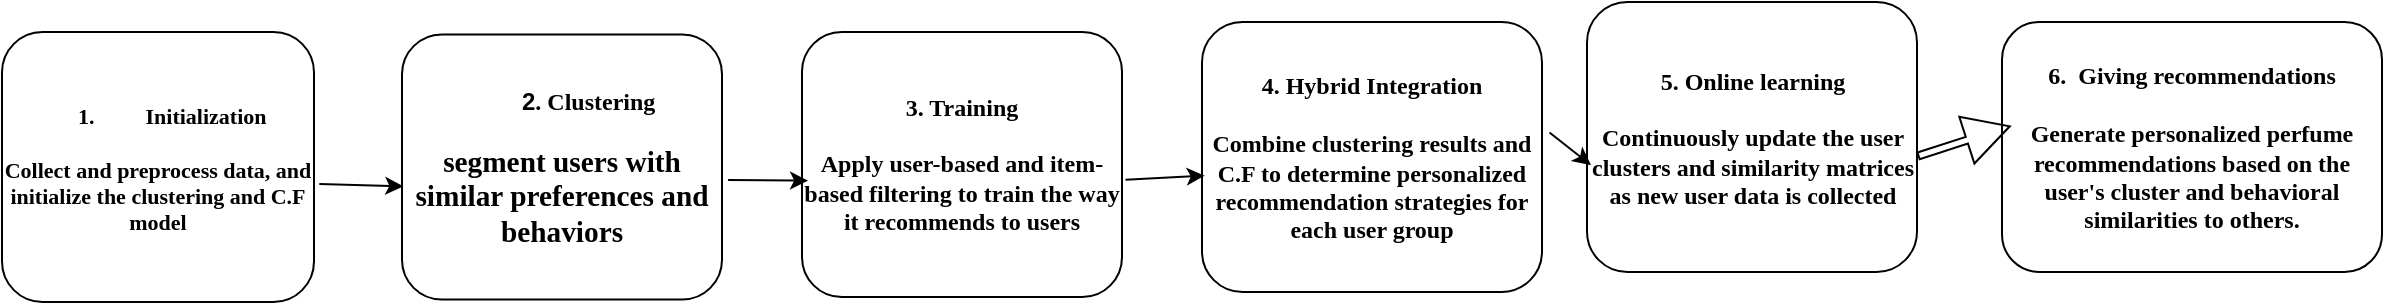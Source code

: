 <mxfile version="26.2.15">
  <diagram name="Trang-1" id="6aLWq1HK-mUqnJQd8z5S">
    <mxGraphModel dx="1678" dy="875" grid="1" gridSize="10" guides="1" tooltips="1" connect="1" arrows="1" fold="1" page="1" pageScale="1" pageWidth="827" pageHeight="1169" math="0" shadow="0">
      <root>
        <mxCell id="0" />
        <mxCell id="1" parent="0" />
        <mxCell id="PBuc0an2zfsc_Rn7re1Y-2" value="&lt;span id=&quot;docs-internal-guid-ec489c87-7fff-a89d-b190-7d89542970eb&quot;&gt;&lt;font face=&quot;Comic Sans MS&quot; style=&quot;color: light-dark(rgb(0, 0, 0), rgb(255, 255, 255)); font-size: 11px;&quot;&gt;&lt;ol style=&quot;margin-top: 0px; margin-bottom: 0px; padding-inline-start: 48px;&quot;&gt;&lt;li aria-level=&quot;1&quot; style=&quot;list-style-type: decimal; background-color: transparent; font-weight: 700; font-variant-numeric: normal; font-variant-east-asian: normal; font-variant-alternates: normal; font-variant-position: normal; font-variant-emoji: normal; vertical-align: baseline; white-space-collapse: preserve;&quot; dir=&quot;ltr&quot;&gt;&lt;p role=&quot;presentation&quot; style=&quot;line-height: 1.38; margin-top: 0pt; margin-bottom: 0pt;&quot; dir=&quot;ltr&quot;&gt;Initialization&lt;/p&gt;&lt;/li&gt;&lt;/ol&gt;&lt;div&gt;&lt;span style=&quot;white-space-collapse: preserve;&quot;&gt;&lt;b&gt;&lt;br&gt;&lt;/b&gt;&lt;/span&gt;&lt;/div&gt;&lt;div style=&quot;&quot;&gt;&lt;span style=&quot;white-space-collapse: preserve;&quot;&gt;&lt;b style=&quot;&quot;&gt;Collect and preprocess data, and initialize the clustering and C.F model&lt;/b&gt;&lt;/span&gt;&lt;/div&gt;&lt;/font&gt;&lt;/span&gt;" style="rounded=1;whiteSpace=wrap;html=1;" vertex="1" parent="1">
          <mxGeometry x="350" y="380" width="156" height="135" as="geometry" />
        </mxCell>
        <mxCell id="PBuc0an2zfsc_Rn7re1Y-9" value="&lt;b&gt;&lt;span style=&quot;white-space: pre;&quot;&gt;&#x9;&lt;/span&gt;2&lt;font face=&quot;Comic Sans MS&quot;&gt;. Clustering&lt;/font&gt;&lt;/b&gt;&lt;div&gt;&lt;font face=&quot;Comic Sans MS&quot;&gt;&lt;b&gt;&lt;br&gt;&lt;/b&gt;&lt;/font&gt;&lt;/div&gt;&lt;div&gt;&lt;span id=&quot;docs-internal-guid-9cac1d9a-7fff-763e-b922-73c1cda98487&quot;&gt;&lt;span style=&quot;font-size: 11pt; color: rgb(0, 0, 0); background-color: transparent; font-variant-numeric: normal; font-variant-east-asian: normal; font-variant-alternates: normal; font-variant-position: normal; font-variant-emoji: normal; vertical-align: baseline; white-space-collapse: preserve;&quot;&gt;&lt;font face=&quot;Comic Sans MS&quot;&gt;&lt;b&gt;segment users with similar preferences and behaviors&lt;/b&gt;&lt;/font&gt;&lt;/span&gt;&lt;/span&gt;&lt;/div&gt;" style="rounded=1;whiteSpace=wrap;html=1;" vertex="1" parent="1">
          <mxGeometry x="550" y="381.25" width="160" height="132.5" as="geometry" />
        </mxCell>
        <mxCell id="PBuc0an2zfsc_Rn7re1Y-10" value="&lt;font face=&quot;Comic Sans MS&quot;&gt;&lt;b&gt;3. Training&lt;/b&gt;&lt;/font&gt;&lt;div&gt;&lt;font face=&quot;Comic Sans MS&quot;&gt;&lt;b&gt;&lt;br&gt;&lt;/b&gt;&lt;/font&gt;&lt;/div&gt;&lt;div&gt;&lt;font face=&quot;Comic Sans MS&quot;&gt;&lt;b&gt;Apply user-based and item-based filtering to train the way it recommends to users&lt;/b&gt;&lt;/font&gt;&lt;/div&gt;" style="rounded=1;whiteSpace=wrap;html=1;" vertex="1" parent="1">
          <mxGeometry x="750" y="380" width="160" height="132.5" as="geometry" />
        </mxCell>
        <mxCell id="PBuc0an2zfsc_Rn7re1Y-11" value="&lt;font face=&quot;Comic Sans MS&quot;&gt;&lt;b&gt;4. Hybrid Integration&lt;/b&gt;&lt;/font&gt;&lt;div&gt;&lt;font face=&quot;Comic Sans MS&quot;&gt;&lt;b&gt;&lt;br&gt;&lt;/b&gt;&lt;/font&gt;&lt;/div&gt;&lt;div&gt;&lt;font face=&quot;Comic Sans MS&quot;&gt;&lt;b&gt;Combine clustering results and C.F to determine&amp;nbsp;&lt;span style=&quot;background-color: transparent; color: light-dark(rgb(0, 0, 0), rgb(255, 255, 255));&quot;&gt;personalized recommendation strategies for each user group&lt;/span&gt;&lt;/b&gt;&lt;/font&gt;&lt;/div&gt;" style="rounded=1;whiteSpace=wrap;html=1;" vertex="1" parent="1">
          <mxGeometry x="950" y="375" width="170" height="135" as="geometry" />
        </mxCell>
        <mxCell id="PBuc0an2zfsc_Rn7re1Y-12" value="&lt;font face=&quot;Comic Sans MS&quot;&gt;&lt;b&gt;5. Online learning&lt;/b&gt;&lt;/font&gt;&lt;div&gt;&lt;font face=&quot;Comic Sans MS&quot;&gt;&lt;b&gt;&lt;br&gt;&lt;/b&gt;&lt;/font&gt;&lt;/div&gt;&lt;div&gt;&lt;font face=&quot;Comic Sans MS&quot;&gt;&lt;b&gt;Continuously update the user clusters and similarity matrices as new user data is collected&lt;/b&gt;&lt;/font&gt;&lt;/div&gt;" style="rounded=1;whiteSpace=wrap;html=1;" vertex="1" parent="1">
          <mxGeometry x="1142.5" y="365" width="165" height="135" as="geometry" />
        </mxCell>
        <mxCell id="PBuc0an2zfsc_Rn7re1Y-13" value="&lt;font face=&quot;Comic Sans MS&quot;&gt;&lt;b&gt;6.&amp;nbsp; Giving recommendations&lt;/b&gt;&lt;/font&gt;&lt;div&gt;&lt;font face=&quot;Comic Sans MS&quot;&gt;&lt;b&gt;&lt;br&gt;&lt;/b&gt;&lt;/font&gt;&lt;/div&gt;&lt;div&gt;&lt;font face=&quot;Comic Sans MS&quot;&gt;&lt;b&gt;Generate personalized perfume recommendations based on the user&#39;s cluster and behavioral similarities to others.&lt;/b&gt;&lt;/font&gt;&lt;/div&gt;" style="rounded=1;whiteSpace=wrap;html=1;" vertex="1" parent="1">
          <mxGeometry x="1350" y="375" width="190" height="125" as="geometry" />
        </mxCell>
        <mxCell id="PBuc0an2zfsc_Rn7re1Y-15" value="" style="endArrow=classic;html=1;rounded=0;exitX=1.017;exitY=0.563;exitDx=0;exitDy=0;exitPerimeter=0;entryX=0.004;entryY=0.573;entryDx=0;entryDy=0;entryPerimeter=0;" edge="1" parent="1" source="PBuc0an2zfsc_Rn7re1Y-2" target="PBuc0an2zfsc_Rn7re1Y-9">
          <mxGeometry width="50" height="50" relative="1" as="geometry">
            <mxPoint x="590" y="550" as="sourcePoint" />
            <mxPoint x="640" y="500" as="targetPoint" />
          </mxGeometry>
        </mxCell>
        <mxCell id="PBuc0an2zfsc_Rn7re1Y-16" value="" style="endArrow=classic;html=1;rounded=0;exitX=1.019;exitY=0.549;exitDx=0;exitDy=0;exitPerimeter=0;entryX=0.019;entryY=0.561;entryDx=0;entryDy=0;entryPerimeter=0;" edge="1" parent="1" source="PBuc0an2zfsc_Rn7re1Y-9" target="PBuc0an2zfsc_Rn7re1Y-10">
          <mxGeometry width="50" height="50" relative="1" as="geometry">
            <mxPoint x="760" y="560" as="sourcePoint" />
            <mxPoint x="810" y="510" as="targetPoint" />
          </mxGeometry>
        </mxCell>
        <mxCell id="PBuc0an2zfsc_Rn7re1Y-17" value="" style="endArrow=classic;html=1;rounded=0;exitX=1.011;exitY=0.558;exitDx=0;exitDy=0;exitPerimeter=0;entryX=0.008;entryY=0.569;entryDx=0;entryDy=0;entryPerimeter=0;" edge="1" parent="1" source="PBuc0an2zfsc_Rn7re1Y-10" target="PBuc0an2zfsc_Rn7re1Y-11">
          <mxGeometry width="50" height="50" relative="1" as="geometry">
            <mxPoint x="850" y="560" as="sourcePoint" />
            <mxPoint x="900" y="510" as="targetPoint" />
          </mxGeometry>
        </mxCell>
        <mxCell id="PBuc0an2zfsc_Rn7re1Y-18" value="" style="endArrow=classic;html=1;rounded=0;exitX=1.022;exitY=0.409;exitDx=0;exitDy=0;exitPerimeter=0;entryX=0.012;entryY=0.604;entryDx=0;entryDy=0;entryPerimeter=0;" edge="1" parent="1" source="PBuc0an2zfsc_Rn7re1Y-11" target="PBuc0an2zfsc_Rn7re1Y-12">
          <mxGeometry width="50" height="50" relative="1" as="geometry">
            <mxPoint x="1050" y="580" as="sourcePoint" />
            <mxPoint x="1100" y="530" as="targetPoint" />
          </mxGeometry>
        </mxCell>
        <mxCell id="PBuc0an2zfsc_Rn7re1Y-19" value="" style="shape=flexArrow;endArrow=classic;html=1;rounded=0;exitX=1.002;exitY=0.571;exitDx=0;exitDy=0;exitPerimeter=0;entryX=0.023;entryY=0.416;entryDx=0;entryDy=0;entryPerimeter=0;width=3.529;endSize=7.188;" edge="1" parent="1" source="PBuc0an2zfsc_Rn7re1Y-12" target="PBuc0an2zfsc_Rn7re1Y-13">
          <mxGeometry width="50" height="50" relative="1" as="geometry">
            <mxPoint x="800" y="620" as="sourcePoint" />
            <mxPoint x="850" y="570" as="targetPoint" />
          </mxGeometry>
        </mxCell>
      </root>
    </mxGraphModel>
  </diagram>
</mxfile>
